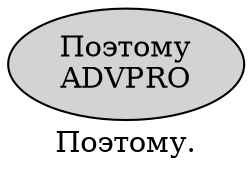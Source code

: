 digraph SENTENCE_908 {
	graph [label="Поэтому."]
	node [style=filled]
		0 [label="Поэтому
ADVPRO" color="" fillcolor=lightgray penwidth=1 shape=ellipse]
}